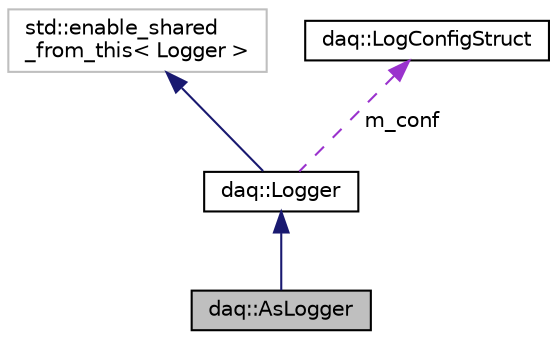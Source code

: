 digraph "daq::AsLogger"
{
  edge [fontname="Helvetica",fontsize="10",labelfontname="Helvetica",labelfontsize="10"];
  node [fontname="Helvetica",fontsize="10",shape=record];
  Node3 [label="daq::AsLogger",height=0.2,width=0.4,color="black", fillcolor="grey75", style="filled", fontcolor="black"];
  Node4 -> Node3 [dir="back",color="midnightblue",fontsize="10",style="solid",fontname="Helvetica"];
  Node4 [label="daq::Logger",height=0.2,width=0.4,color="black", fillcolor="white", style="filled",URL="$classdaq_1_1Logger.html"];
  Node5 -> Node4 [dir="back",color="midnightblue",fontsize="10",style="solid",fontname="Helvetica"];
  Node5 [label="std::enable_shared\l_from_this\< Logger \>",height=0.2,width=0.4,color="grey75", fillcolor="white", style="filled"];
  Node6 -> Node4 [dir="back",color="darkorchid3",fontsize="10",style="dashed",label=" m_conf" ,fontname="Helvetica"];
  Node6 [label="daq::LogConfigStruct",height=0.2,width=0.4,color="black", fillcolor="white", style="filled",URL="$structdaq_1_1LogConfigStruct.html",tooltip="配置log的结构体，包含所有能够配置的选项 "];
}
